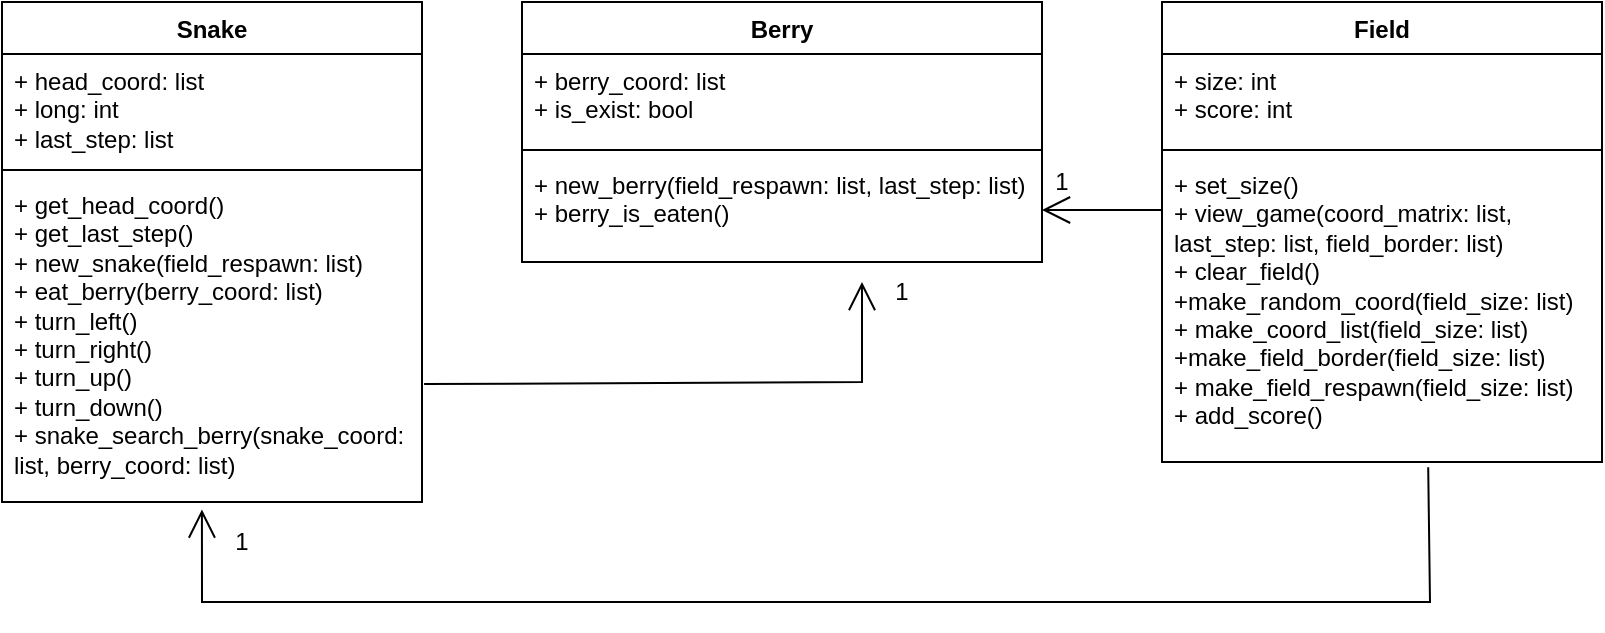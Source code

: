 <mxfile version="22.0.1" type="device">
  <diagram name="Страница — 1" id="VveS8F5HfJ1dZ5Nn02FX">
    <mxGraphModel dx="1120" dy="446" grid="1" gridSize="10" guides="1" tooltips="1" connect="1" arrows="1" fold="1" page="1" pageScale="1" pageWidth="827" pageHeight="1169" math="0" shadow="0">
      <root>
        <mxCell id="0" />
        <mxCell id="1" parent="0" />
        <mxCell id="wp4UC8pC6wF170UOVEhi-1" value="Snake" style="swimlane;fontStyle=1;align=center;verticalAlign=top;childLayout=stackLayout;horizontal=1;startSize=26;horizontalStack=0;resizeParent=1;resizeParentMax=0;resizeLast=0;collapsible=1;marginBottom=0;whiteSpace=wrap;html=1;" parent="1" vertex="1">
          <mxGeometry x="40" y="40" width="210" height="250" as="geometry" />
        </mxCell>
        <mxCell id="wp4UC8pC6wF170UOVEhi-2" value="+&amp;nbsp;head_coord&lt;span style=&quot;background-color: initial;&quot;&gt;: list&lt;/span&gt;&lt;br&gt;+ long: int&lt;br&gt;+ last_step: list" style="text;strokeColor=none;fillColor=none;align=left;verticalAlign=top;spacingLeft=4;spacingRight=4;overflow=hidden;rotatable=0;points=[[0,0.5],[1,0.5]];portConstraint=eastwest;whiteSpace=wrap;html=1;" parent="wp4UC8pC6wF170UOVEhi-1" vertex="1">
          <mxGeometry y="26" width="210" height="54" as="geometry" />
        </mxCell>
        <mxCell id="wp4UC8pC6wF170UOVEhi-3" value="" style="line;strokeWidth=1;fillColor=none;align=left;verticalAlign=middle;spacingTop=-1;spacingLeft=3;spacingRight=3;rotatable=0;labelPosition=right;points=[];portConstraint=eastwest;strokeColor=inherit;" parent="wp4UC8pC6wF170UOVEhi-1" vertex="1">
          <mxGeometry y="80" width="210" height="8" as="geometry" />
        </mxCell>
        <mxCell id="wp4UC8pC6wF170UOVEhi-4" value="+&amp;nbsp;get_head_coord()&lt;br&gt;+&amp;nbsp;get_last_step()&lt;br&gt;+&amp;nbsp;new_snake(field_respawn: list&lt;span style=&quot;background-color: initial;&quot;&gt;)&lt;/span&gt;&lt;br&gt;+ eat_berry(berry_coord: list&lt;span style=&quot;background-color: initial;&quot;&gt;)&lt;/span&gt;&lt;br&gt;+ turn_left()&lt;br&gt;+ turn_right()&lt;br&gt;+ turn_up()&lt;br&gt;+ turn_down()&lt;br&gt;+&amp;nbsp;snake_search_berry(snake_coord: list, berry_coord: list)" style="text;strokeColor=none;fillColor=none;align=left;verticalAlign=top;spacingLeft=4;spacingRight=4;overflow=hidden;rotatable=0;points=[[0,0.5],[1,0.5]];portConstraint=eastwest;whiteSpace=wrap;html=1;" parent="wp4UC8pC6wF170UOVEhi-1" vertex="1">
          <mxGeometry y="88" width="210" height="162" as="geometry" />
        </mxCell>
        <mxCell id="wp4UC8pC6wF170UOVEhi-5" value="Berry" style="swimlane;fontStyle=1;align=center;verticalAlign=top;childLayout=stackLayout;horizontal=1;startSize=26;horizontalStack=0;resizeParent=1;resizeParentMax=0;resizeLast=0;collapsible=1;marginBottom=0;whiteSpace=wrap;html=1;" parent="1" vertex="1">
          <mxGeometry x="300" y="40" width="260" height="130" as="geometry" />
        </mxCell>
        <mxCell id="wp4UC8pC6wF170UOVEhi-6" value="+&amp;nbsp;berry_coord: list&lt;br&gt;+ is_exist: bool" style="text;strokeColor=none;fillColor=none;align=left;verticalAlign=top;spacingLeft=4;spacingRight=4;overflow=hidden;rotatable=0;points=[[0,0.5],[1,0.5]];portConstraint=eastwest;whiteSpace=wrap;html=1;" parent="wp4UC8pC6wF170UOVEhi-5" vertex="1">
          <mxGeometry y="26" width="260" height="44" as="geometry" />
        </mxCell>
        <mxCell id="wp4UC8pC6wF170UOVEhi-7" value="" style="line;strokeWidth=1;fillColor=none;align=left;verticalAlign=middle;spacingTop=-1;spacingLeft=3;spacingRight=3;rotatable=0;labelPosition=right;points=[];portConstraint=eastwest;strokeColor=inherit;" parent="wp4UC8pC6wF170UOVEhi-5" vertex="1">
          <mxGeometry y="70" width="260" height="8" as="geometry" />
        </mxCell>
        <mxCell id="wp4UC8pC6wF170UOVEhi-8" value="+ new_berry(field_respawn: list,&amp;nbsp;last_step: list&lt;span style=&quot;background-color: initial;&quot;&gt;)&lt;/span&gt;&lt;br&gt;+&amp;nbsp;berry_is_eaten()" style="text;strokeColor=none;fillColor=none;align=left;verticalAlign=top;spacingLeft=4;spacingRight=4;overflow=hidden;rotatable=0;points=[[0,0.5],[1,0.5]];portConstraint=eastwest;whiteSpace=wrap;html=1;" parent="wp4UC8pC6wF170UOVEhi-5" vertex="1">
          <mxGeometry y="78" width="260" height="52" as="geometry" />
        </mxCell>
        <mxCell id="wp4UC8pC6wF170UOVEhi-9" value="Field" style="swimlane;fontStyle=1;align=center;verticalAlign=top;childLayout=stackLayout;horizontal=1;startSize=26;horizontalStack=0;resizeParent=1;resizeParentMax=0;resizeLast=0;collapsible=1;marginBottom=0;whiteSpace=wrap;html=1;" parent="1" vertex="1">
          <mxGeometry x="620" y="40" width="220" height="230" as="geometry" />
        </mxCell>
        <mxCell id="wp4UC8pC6wF170UOVEhi-10" value="+ size: int&lt;br&gt;+ score: int" style="text;strokeColor=none;fillColor=none;align=left;verticalAlign=top;spacingLeft=4;spacingRight=4;overflow=hidden;rotatable=0;points=[[0,0.5],[1,0.5]];portConstraint=eastwest;whiteSpace=wrap;html=1;" parent="wp4UC8pC6wF170UOVEhi-9" vertex="1">
          <mxGeometry y="26" width="220" height="44" as="geometry" />
        </mxCell>
        <mxCell id="wp4UC8pC6wF170UOVEhi-11" value="" style="line;strokeWidth=1;fillColor=none;align=left;verticalAlign=middle;spacingTop=-1;spacingLeft=3;spacingRight=3;rotatable=0;labelPosition=right;points=[];portConstraint=eastwest;strokeColor=inherit;" parent="wp4UC8pC6wF170UOVEhi-9" vertex="1">
          <mxGeometry y="70" width="220" height="8" as="geometry" />
        </mxCell>
        <mxCell id="wp4UC8pC6wF170UOVEhi-12" value="+ set_size()&lt;br&gt;+&amp;nbsp;view_game(coord_matrix: list, last_step: list, field_border: list&lt;span style=&quot;background-color: initial;&quot;&gt;)&lt;/span&gt;&lt;br&gt;+&amp;nbsp;clear_field()&lt;br&gt;+make_random_coord(field_size: list)&lt;br&gt;+&amp;nbsp;make_coord_list(field_size: list)&lt;br&gt;+make_field_border(field_size: list)&lt;br&gt;+&amp;nbsp;make_field_respawn(field_size: list)&lt;br&gt;+ add_score()" style="text;strokeColor=none;fillColor=none;align=left;verticalAlign=top;spacingLeft=4;spacingRight=4;overflow=hidden;rotatable=0;points=[[0,0.5],[1,0.5]];portConstraint=eastwest;whiteSpace=wrap;html=1;" parent="wp4UC8pC6wF170UOVEhi-9" vertex="1">
          <mxGeometry y="78" width="220" height="152" as="geometry" />
        </mxCell>
        <UserObject label="1" placeholders="1" name="Variable" id="wp4UC8pC6wF170UOVEhi-21">
          <mxCell style="text;html=1;strokeColor=none;fillColor=none;align=center;verticalAlign=middle;whiteSpace=wrap;overflow=hidden;" parent="1" vertex="1">
            <mxGeometry x="140" y="300" width="40" height="20" as="geometry" />
          </mxCell>
        </UserObject>
        <mxCell id="HJItUaXOLjU9ZTcAsa_J-1" value="" style="endArrow=open;endFill=1;endSize=12;html=1;rounded=0;exitX=0.605;exitY=1.017;exitDx=0;exitDy=0;exitPerimeter=0;entryX=0.476;entryY=1.023;entryDx=0;entryDy=0;entryPerimeter=0;" edge="1" parent="1" source="wp4UC8pC6wF170UOVEhi-12" target="wp4UC8pC6wF170UOVEhi-4">
          <mxGeometry width="160" relative="1" as="geometry">
            <mxPoint x="754.08" y="322.408" as="sourcePoint" />
            <mxPoint x="140" y="290" as="targetPoint" />
            <Array as="points">
              <mxPoint x="754" y="340" />
              <mxPoint x="710" y="340" />
              <mxPoint x="140" y="340" />
            </Array>
          </mxGeometry>
        </mxCell>
        <mxCell id="HJItUaXOLjU9ZTcAsa_J-2" value="" style="endArrow=open;endFill=1;endSize=12;html=1;rounded=0;entryX=1;entryY=0.5;entryDx=0;entryDy=0;" edge="1" parent="1" target="wp4UC8pC6wF170UOVEhi-8">
          <mxGeometry width="160" relative="1" as="geometry">
            <mxPoint x="620" y="144" as="sourcePoint" />
            <mxPoint x="490" y="130" as="targetPoint" />
          </mxGeometry>
        </mxCell>
        <UserObject label="1" placeholders="1" name="Variable" id="HJItUaXOLjU9ZTcAsa_J-4">
          <mxCell style="text;html=1;strokeColor=none;fillColor=none;align=center;verticalAlign=middle;whiteSpace=wrap;overflow=hidden;" vertex="1" parent="1">
            <mxGeometry x="550" y="120" width="40" height="20" as="geometry" />
          </mxCell>
        </UserObject>
        <mxCell id="HJItUaXOLjU9ZTcAsa_J-5" value="1" style="text;html=1;strokeColor=none;fillColor=none;align=center;verticalAlign=middle;whiteSpace=wrap;rounded=0;" vertex="1" parent="1">
          <mxGeometry x="460" y="170" width="60" height="30" as="geometry" />
        </mxCell>
        <mxCell id="HJItUaXOLjU9ZTcAsa_J-3" value="" style="endArrow=open;endFill=1;endSize=12;html=1;rounded=0;exitX=1.005;exitY=0.636;exitDx=0;exitDy=0;exitPerimeter=0;" edge="1" parent="1" source="wp4UC8pC6wF170UOVEhi-4">
          <mxGeometry width="160" relative="1" as="geometry">
            <mxPoint x="270" y="230" as="sourcePoint" />
            <mxPoint x="470" y="180" as="targetPoint" />
            <Array as="points">
              <mxPoint x="470" y="230" />
              <mxPoint x="470" y="190" />
            </Array>
          </mxGeometry>
        </mxCell>
      </root>
    </mxGraphModel>
  </diagram>
</mxfile>

